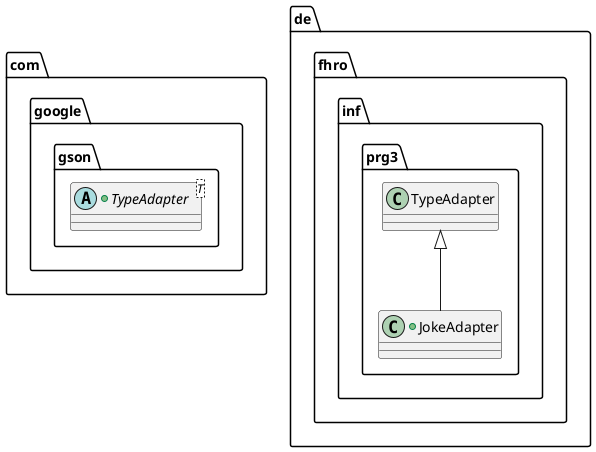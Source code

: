 @startuml GsonSpec

package com.google.gson {
    +abstract class TypeAdapter<T> {
    }
}

package de.fhro.inf.prg3 {
    +class JokeAdapter extends TypeAdapter {
    }
}

@enduml